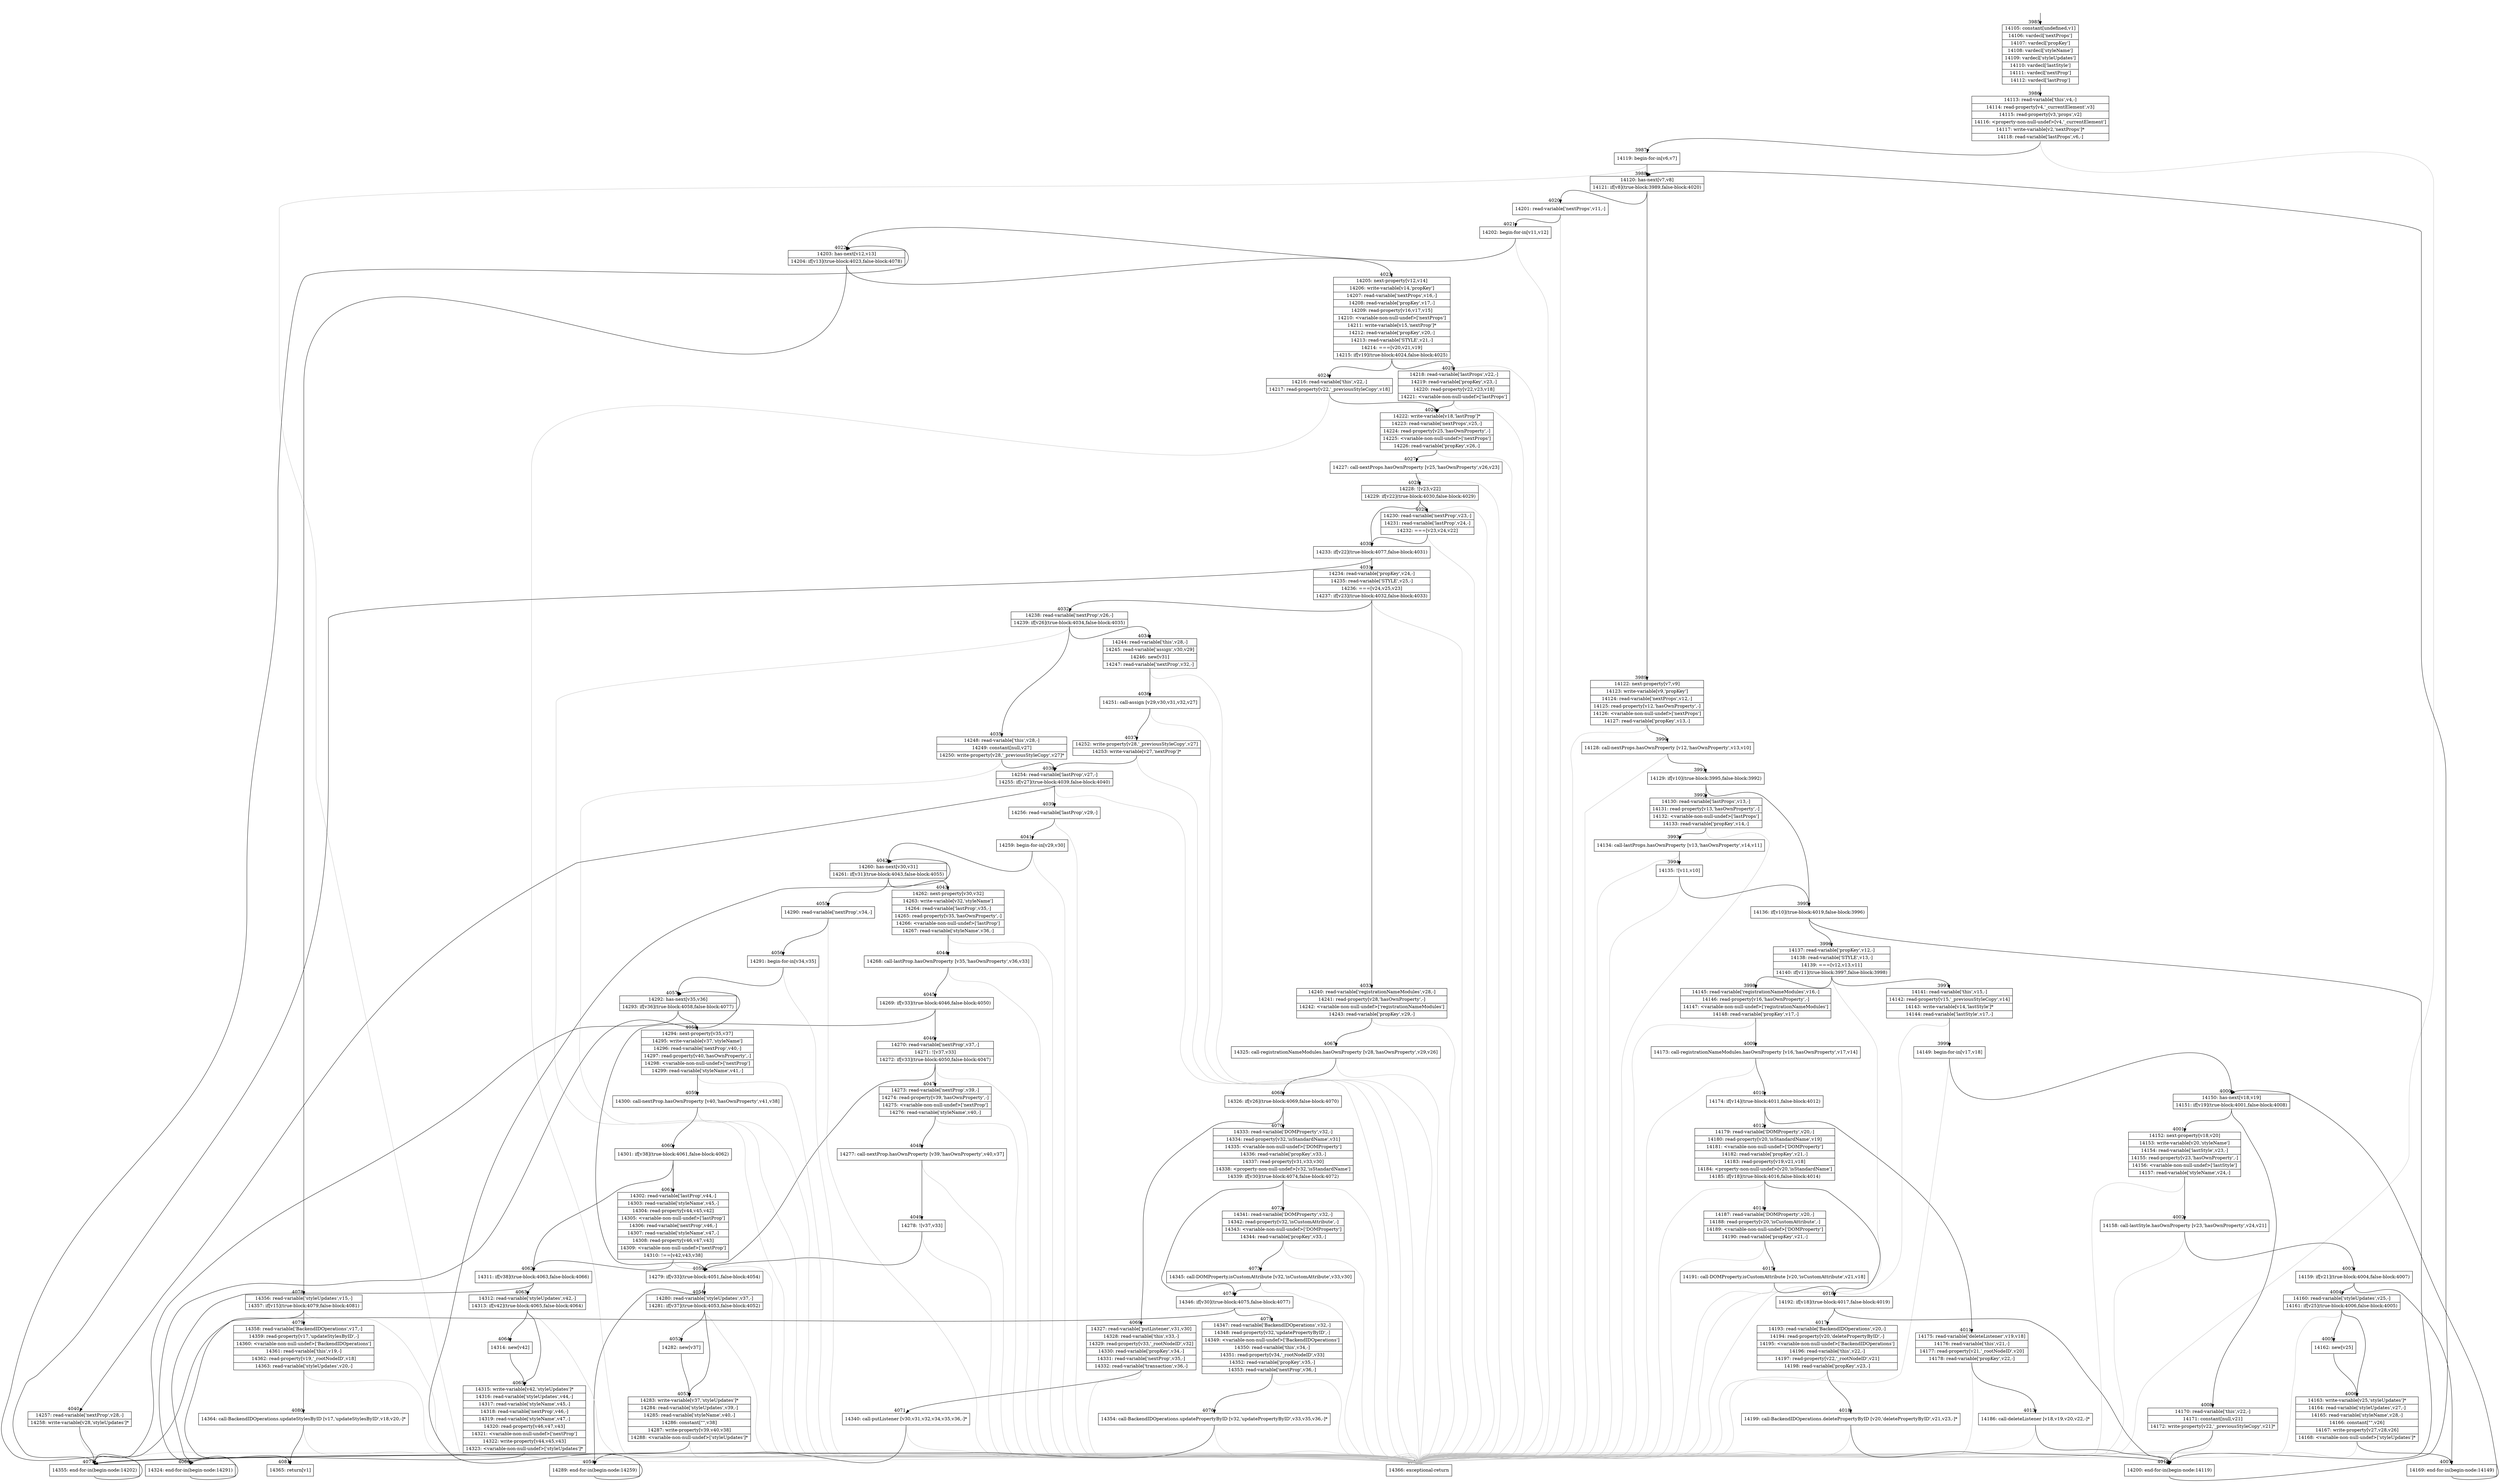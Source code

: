 digraph {
rankdir="TD"
BB_entry275[shape=none,label=""];
BB_entry275 -> BB3985 [tailport=s, headport=n, headlabel="    3985"]
BB3985 [shape=record label="{14105: constant[undefined,v1]|14106: vardecl['nextProps']|14107: vardecl['propKey']|14108: vardecl['styleName']|14109: vardecl['styleUpdates']|14110: vardecl['lastStyle']|14111: vardecl['nextProp']|14112: vardecl['lastProp']}" ] 
BB3985 -> BB3986 [tailport=s, headport=n, headlabel="      3986"]
BB3986 [shape=record label="{14113: read-variable['this',v4,-]|14114: read-property[v4,'_currentElement',v3]|14115: read-property[v3,'props',v2]|14116: \<property-non-null-undef\>[v4,'_currentElement']|14117: write-variable[v2,'nextProps']*|14118: read-variable['lastProps',v6,-]}" ] 
BB3986 -> BB3987 [tailport=s, headport=n, headlabel="      3987"]
BB3986 -> BB4082 [tailport=s, headport=n, color=gray, headlabel="      4082"]
BB3987 [shape=record label="{14119: begin-for-in[v6,v7]}" ] 
BB3987 -> BB3988 [tailport=s, headport=n, headlabel="      3988"]
BB3987 -> BB4082 [tailport=s, headport=n, color=gray]
BB3988 [shape=record label="{14120: has-next[v7,v8]|14121: if[v8](true-block:3989,false-block:4020)}" ] 
BB3988 -> BB3989 [tailport=s, headport=n, headlabel="      3989"]
BB3988 -> BB4020 [tailport=s, headport=n, headlabel="      4020"]
BB3989 [shape=record label="{14122: next-property[v7,v9]|14123: write-variable[v9,'propKey']|14124: read-variable['nextProps',v12,-]|14125: read-property[v12,'hasOwnProperty',-]|14126: \<variable-non-null-undef\>['nextProps']|14127: read-variable['propKey',v13,-]}" ] 
BB3989 -> BB3990 [tailport=s, headport=n, headlabel="      3990"]
BB3989 -> BB4082 [tailport=s, headport=n, color=gray]
BB3990 [shape=record label="{14128: call-nextProps.hasOwnProperty [v12,'hasOwnProperty',v13,v10]}" ] 
BB3990 -> BB3991 [tailport=s, headport=n, headlabel="      3991"]
BB3990 -> BB4082 [tailport=s, headport=n, color=gray]
BB3991 [shape=record label="{14129: if[v10](true-block:3995,false-block:3992)}" ] 
BB3991 -> BB3995 [tailport=s, headport=n, headlabel="      3995"]
BB3991 -> BB3992 [tailport=s, headport=n, headlabel="      3992"]
BB3992 [shape=record label="{14130: read-variable['lastProps',v13,-]|14131: read-property[v13,'hasOwnProperty',-]|14132: \<variable-non-null-undef\>['lastProps']|14133: read-variable['propKey',v14,-]}" ] 
BB3992 -> BB3993 [tailport=s, headport=n, headlabel="      3993"]
BB3992 -> BB4082 [tailport=s, headport=n, color=gray]
BB3993 [shape=record label="{14134: call-lastProps.hasOwnProperty [v13,'hasOwnProperty',v14,v11]}" ] 
BB3993 -> BB3994 [tailport=s, headport=n, headlabel="      3994"]
BB3993 -> BB4082 [tailport=s, headport=n, color=gray]
BB3994 [shape=record label="{14135: ![v11,v10]}" ] 
BB3994 -> BB3995 [tailport=s, headport=n]
BB3994 -> BB4082 [tailport=s, headport=n, color=gray]
BB3995 [shape=record label="{14136: if[v10](true-block:4019,false-block:3996)}" ] 
BB3995 -> BB4019 [tailport=s, headport=n, headlabel="      4019"]
BB3995 -> BB3996 [tailport=s, headport=n, headlabel="      3996"]
BB3996 [shape=record label="{14137: read-variable['propKey',v12,-]|14138: read-variable['STYLE',v13,-]|14139: ===[v12,v13,v11]|14140: if[v11](true-block:3997,false-block:3998)}" ] 
BB3996 -> BB3997 [tailport=s, headport=n, headlabel="      3997"]
BB3996 -> BB3998 [tailport=s, headport=n, headlabel="      3998"]
BB3996 -> BB4082 [tailport=s, headport=n, color=gray]
BB3997 [shape=record label="{14141: read-variable['this',v15,-]|14142: read-property[v15,'_previousStyleCopy',v14]|14143: write-variable[v14,'lastStyle']*|14144: read-variable['lastStyle',v17,-]}" ] 
BB3997 -> BB3999 [tailport=s, headport=n, headlabel="      3999"]
BB3997 -> BB4082 [tailport=s, headport=n, color=gray]
BB3998 [shape=record label="{14145: read-variable['registrationNameModules',v16,-]|14146: read-property[v16,'hasOwnProperty',-]|14147: \<variable-non-null-undef\>['registrationNameModules']|14148: read-variable['propKey',v17,-]}" ] 
BB3998 -> BB4009 [tailport=s, headport=n, headlabel="      4009"]
BB3998 -> BB4082 [tailport=s, headport=n, color=gray]
BB3999 [shape=record label="{14149: begin-for-in[v17,v18]}" ] 
BB3999 -> BB4000 [tailport=s, headport=n, headlabel="      4000"]
BB3999 -> BB4082 [tailport=s, headport=n, color=gray]
BB4000 [shape=record label="{14150: has-next[v18,v19]|14151: if[v19](true-block:4001,false-block:4008)}" ] 
BB4000 -> BB4001 [tailport=s, headport=n, headlabel="      4001"]
BB4000 -> BB4008 [tailport=s, headport=n, headlabel="      4008"]
BB4001 [shape=record label="{14152: next-property[v18,v20]|14153: write-variable[v20,'styleName']|14154: read-variable['lastStyle',v23,-]|14155: read-property[v23,'hasOwnProperty',-]|14156: \<variable-non-null-undef\>['lastStyle']|14157: read-variable['styleName',v24,-]}" ] 
BB4001 -> BB4002 [tailport=s, headport=n, headlabel="      4002"]
BB4001 -> BB4082 [tailport=s, headport=n, color=gray]
BB4002 [shape=record label="{14158: call-lastStyle.hasOwnProperty [v23,'hasOwnProperty',v24,v21]}" ] 
BB4002 -> BB4003 [tailport=s, headport=n, headlabel="      4003"]
BB4002 -> BB4082 [tailport=s, headport=n, color=gray]
BB4003 [shape=record label="{14159: if[v21](true-block:4004,false-block:4007)}" ] 
BB4003 -> BB4004 [tailport=s, headport=n, headlabel="      4004"]
BB4003 -> BB4007 [tailport=s, headport=n, headlabel="      4007"]
BB4004 [shape=record label="{14160: read-variable['styleUpdates',v25,-]|14161: if[v25](true-block:4006,false-block:4005)}" ] 
BB4004 -> BB4006 [tailport=s, headport=n, headlabel="      4006"]
BB4004 -> BB4005 [tailport=s, headport=n, headlabel="      4005"]
BB4004 -> BB4082 [tailport=s, headport=n, color=gray]
BB4005 [shape=record label="{14162: new[v25]}" ] 
BB4005 -> BB4006 [tailport=s, headport=n]
BB4006 [shape=record label="{14163: write-variable[v25,'styleUpdates']*|14164: read-variable['styleUpdates',v27,-]|14165: read-variable['styleName',v28,-]|14166: constant[\"\",v26]|14167: write-property[v27,v28,v26]|14168: \<variable-non-null-undef\>['styleUpdates']*}" ] 
BB4006 -> BB4007 [tailport=s, headport=n]
BB4006 -> BB4082 [tailport=s, headport=n, color=gray]
BB4007 [shape=record label="{14169: end-for-in(begin-node:14149)}" ] 
BB4007 -> BB4000 [tailport=s, headport=n]
BB4008 [shape=record label="{14170: read-variable['this',v22,-]|14171: constant[null,v21]|14172: write-property[v22,'_previousStyleCopy',v21]*}" ] 
BB4008 -> BB4019 [tailport=s, headport=n]
BB4008 -> BB4082 [tailport=s, headport=n, color=gray]
BB4009 [shape=record label="{14173: call-registrationNameModules.hasOwnProperty [v16,'hasOwnProperty',v17,v14]}" ] 
BB4009 -> BB4010 [tailport=s, headport=n, headlabel="      4010"]
BB4009 -> BB4082 [tailport=s, headport=n, color=gray]
BB4010 [shape=record label="{14174: if[v14](true-block:4011,false-block:4012)}" ] 
BB4010 -> BB4011 [tailport=s, headport=n, headlabel="      4011"]
BB4010 -> BB4012 [tailport=s, headport=n, headlabel="      4012"]
BB4011 [shape=record label="{14175: read-variable['deleteListener',v19,v18]|14176: read-variable['this',v21,-]|14177: read-property[v21,'_rootNodeID',v20]|14178: read-variable['propKey',v22,-]}" ] 
BB4011 -> BB4013 [tailport=s, headport=n, headlabel="      4013"]
BB4011 -> BB4082 [tailport=s, headport=n, color=gray]
BB4012 [shape=record label="{14179: read-variable['DOMProperty',v20,-]|14180: read-property[v20,'isStandardName',v19]|14181: \<variable-non-null-undef\>['DOMProperty']|14182: read-variable['propKey',v21,-]|14183: read-property[v19,v21,v18]|14184: \<property-non-null-undef\>[v20,'isStandardName']|14185: if[v18](true-block:4016,false-block:4014)}" ] 
BB4012 -> BB4016 [tailport=s, headport=n, headlabel="      4016"]
BB4012 -> BB4014 [tailport=s, headport=n, headlabel="      4014"]
BB4012 -> BB4082 [tailport=s, headport=n, color=gray]
BB4013 [shape=record label="{14186: call-deleteListener [v18,v19,v20,v22,-]*}" ] 
BB4013 -> BB4019 [tailport=s, headport=n]
BB4013 -> BB4082 [tailport=s, headport=n, color=gray]
BB4014 [shape=record label="{14187: read-variable['DOMProperty',v20,-]|14188: read-property[v20,'isCustomAttribute',-]|14189: \<variable-non-null-undef\>['DOMProperty']|14190: read-variable['propKey',v21,-]}" ] 
BB4014 -> BB4015 [tailport=s, headport=n, headlabel="      4015"]
BB4014 -> BB4082 [tailport=s, headport=n, color=gray]
BB4015 [shape=record label="{14191: call-DOMProperty.isCustomAttribute [v20,'isCustomAttribute',v21,v18]}" ] 
BB4015 -> BB4016 [tailport=s, headport=n]
BB4015 -> BB4082 [tailport=s, headport=n, color=gray]
BB4016 [shape=record label="{14192: if[v18](true-block:4017,false-block:4019)}" ] 
BB4016 -> BB4017 [tailport=s, headport=n, headlabel="      4017"]
BB4016 -> BB4019 [tailport=s, headport=n]
BB4017 [shape=record label="{14193: read-variable['BackendIDOperations',v20,-]|14194: read-property[v20,'deletePropertyByID',-]|14195: \<variable-non-null-undef\>['BackendIDOperations']|14196: read-variable['this',v22,-]|14197: read-property[v22,'_rootNodeID',v21]|14198: read-variable['propKey',v23,-]}" ] 
BB4017 -> BB4018 [tailport=s, headport=n, headlabel="      4018"]
BB4017 -> BB4082 [tailport=s, headport=n, color=gray]
BB4018 [shape=record label="{14199: call-BackendIDOperations.deletePropertyByID [v20,'deletePropertyByID',v21,v23,-]*}" ] 
BB4018 -> BB4019 [tailport=s, headport=n]
BB4018 -> BB4082 [tailport=s, headport=n, color=gray]
BB4019 [shape=record label="{14200: end-for-in(begin-node:14119)}" ] 
BB4019 -> BB3988 [tailport=s, headport=n]
BB4020 [shape=record label="{14201: read-variable['nextProps',v11,-]}" ] 
BB4020 -> BB4021 [tailport=s, headport=n, headlabel="      4021"]
BB4020 -> BB4082 [tailport=s, headport=n, color=gray]
BB4021 [shape=record label="{14202: begin-for-in[v11,v12]}" ] 
BB4021 -> BB4022 [tailport=s, headport=n, headlabel="      4022"]
BB4021 -> BB4082 [tailport=s, headport=n, color=gray]
BB4022 [shape=record label="{14203: has-next[v12,v13]|14204: if[v13](true-block:4023,false-block:4078)}" ] 
BB4022 -> BB4023 [tailport=s, headport=n, headlabel="      4023"]
BB4022 -> BB4078 [tailport=s, headport=n, headlabel="      4078"]
BB4023 [shape=record label="{14205: next-property[v12,v14]|14206: write-variable[v14,'propKey']|14207: read-variable['nextProps',v16,-]|14208: read-variable['propKey',v17,-]|14209: read-property[v16,v17,v15]|14210: \<variable-non-null-undef\>['nextProps']|14211: write-variable[v15,'nextProp']*|14212: read-variable['propKey',v20,-]|14213: read-variable['STYLE',v21,-]|14214: ===[v20,v21,v19]|14215: if[v19](true-block:4024,false-block:4025)}" ] 
BB4023 -> BB4024 [tailport=s, headport=n, headlabel="      4024"]
BB4023 -> BB4025 [tailport=s, headport=n, headlabel="      4025"]
BB4023 -> BB4082 [tailport=s, headport=n, color=gray]
BB4024 [shape=record label="{14216: read-variable['this',v22,-]|14217: read-property[v22,'_previousStyleCopy',v18]}" ] 
BB4024 -> BB4026 [tailport=s, headport=n, headlabel="      4026"]
BB4024 -> BB4082 [tailport=s, headport=n, color=gray]
BB4025 [shape=record label="{14218: read-variable['lastProps',v22,-]|14219: read-variable['propKey',v23,-]|14220: read-property[v22,v23,v18]|14221: \<variable-non-null-undef\>['lastProps']}" ] 
BB4025 -> BB4026 [tailport=s, headport=n]
BB4025 -> BB4082 [tailport=s, headport=n, color=gray]
BB4026 [shape=record label="{14222: write-variable[v18,'lastProp']*|14223: read-variable['nextProps',v25,-]|14224: read-property[v25,'hasOwnProperty',-]|14225: \<variable-non-null-undef\>['nextProps']|14226: read-variable['propKey',v26,-]}" ] 
BB4026 -> BB4027 [tailport=s, headport=n, headlabel="      4027"]
BB4026 -> BB4082 [tailport=s, headport=n, color=gray]
BB4027 [shape=record label="{14227: call-nextProps.hasOwnProperty [v25,'hasOwnProperty',v26,v23]}" ] 
BB4027 -> BB4028 [tailport=s, headport=n, headlabel="      4028"]
BB4027 -> BB4082 [tailport=s, headport=n, color=gray]
BB4028 [shape=record label="{14228: ![v23,v22]|14229: if[v22](true-block:4030,false-block:4029)}" ] 
BB4028 -> BB4030 [tailport=s, headport=n, headlabel="      4030"]
BB4028 -> BB4029 [tailport=s, headport=n, headlabel="      4029"]
BB4028 -> BB4082 [tailport=s, headport=n, color=gray]
BB4029 [shape=record label="{14230: read-variable['nextProp',v23,-]|14231: read-variable['lastProp',v24,-]|14232: ===[v23,v24,v22]}" ] 
BB4029 -> BB4030 [tailport=s, headport=n]
BB4029 -> BB4082 [tailport=s, headport=n, color=gray]
BB4030 [shape=record label="{14233: if[v22](true-block:4077,false-block:4031)}" ] 
BB4030 -> BB4077 [tailport=s, headport=n, headlabel="      4077"]
BB4030 -> BB4031 [tailport=s, headport=n, headlabel="      4031"]
BB4031 [shape=record label="{14234: read-variable['propKey',v24,-]|14235: read-variable['STYLE',v25,-]|14236: ===[v24,v25,v23]|14237: if[v23](true-block:4032,false-block:4033)}" ] 
BB4031 -> BB4032 [tailport=s, headport=n, headlabel="      4032"]
BB4031 -> BB4033 [tailport=s, headport=n, headlabel="      4033"]
BB4031 -> BB4082 [tailport=s, headport=n, color=gray]
BB4032 [shape=record label="{14238: read-variable['nextProp',v26,-]|14239: if[v26](true-block:4034,false-block:4035)}" ] 
BB4032 -> BB4034 [tailport=s, headport=n, headlabel="      4034"]
BB4032 -> BB4035 [tailport=s, headport=n, headlabel="      4035"]
BB4032 -> BB4082 [tailport=s, headport=n, color=gray]
BB4033 [shape=record label="{14240: read-variable['registrationNameModules',v28,-]|14241: read-property[v28,'hasOwnProperty',-]|14242: \<variable-non-null-undef\>['registrationNameModules']|14243: read-variable['propKey',v29,-]}" ] 
BB4033 -> BB4067 [tailport=s, headport=n, headlabel="      4067"]
BB4033 -> BB4082 [tailport=s, headport=n, color=gray]
BB4034 [shape=record label="{14244: read-variable['this',v28,-]|14245: read-variable['assign',v30,v29]|14246: new[v31]|14247: read-variable['nextProp',v32,-]}" ] 
BB4034 -> BB4036 [tailport=s, headport=n, headlabel="      4036"]
BB4034 -> BB4082 [tailport=s, headport=n, color=gray]
BB4035 [shape=record label="{14248: read-variable['this',v28,-]|14249: constant[null,v27]|14250: write-property[v28,'_previousStyleCopy',v27]*}" ] 
BB4035 -> BB4038 [tailport=s, headport=n, headlabel="      4038"]
BB4035 -> BB4082 [tailport=s, headport=n, color=gray]
BB4036 [shape=record label="{14251: call-assign [v29,v30,v31,v32,v27]}" ] 
BB4036 -> BB4037 [tailport=s, headport=n, headlabel="      4037"]
BB4036 -> BB4082 [tailport=s, headport=n, color=gray]
BB4037 [shape=record label="{14252: write-property[v28,'_previousStyleCopy',v27]|14253: write-variable[v27,'nextProp']*}" ] 
BB4037 -> BB4038 [tailport=s, headport=n]
BB4037 -> BB4082 [tailport=s, headport=n, color=gray]
BB4038 [shape=record label="{14254: read-variable['lastProp',v27,-]|14255: if[v27](true-block:4039,false-block:4040)}" ] 
BB4038 -> BB4039 [tailport=s, headport=n, headlabel="      4039"]
BB4038 -> BB4040 [tailport=s, headport=n, headlabel="      4040"]
BB4038 -> BB4082 [tailport=s, headport=n, color=gray]
BB4039 [shape=record label="{14256: read-variable['lastProp',v29,-]}" ] 
BB4039 -> BB4041 [tailport=s, headport=n, headlabel="      4041"]
BB4039 -> BB4082 [tailport=s, headport=n, color=gray]
BB4040 [shape=record label="{14257: read-variable['nextProp',v28,-]|14258: write-variable[v28,'styleUpdates']*}" ] 
BB4040 -> BB4077 [tailport=s, headport=n]
BB4040 -> BB4082 [tailport=s, headport=n, color=gray]
BB4041 [shape=record label="{14259: begin-for-in[v29,v30]}" ] 
BB4041 -> BB4042 [tailport=s, headport=n, headlabel="      4042"]
BB4041 -> BB4082 [tailport=s, headport=n, color=gray]
BB4042 [shape=record label="{14260: has-next[v30,v31]|14261: if[v31](true-block:4043,false-block:4055)}" ] 
BB4042 -> BB4043 [tailport=s, headport=n, headlabel="      4043"]
BB4042 -> BB4055 [tailport=s, headport=n, headlabel="      4055"]
BB4043 [shape=record label="{14262: next-property[v30,v32]|14263: write-variable[v32,'styleName']|14264: read-variable['lastProp',v35,-]|14265: read-property[v35,'hasOwnProperty',-]|14266: \<variable-non-null-undef\>['lastProp']|14267: read-variable['styleName',v36,-]}" ] 
BB4043 -> BB4044 [tailport=s, headport=n, headlabel="      4044"]
BB4043 -> BB4082 [tailport=s, headport=n, color=gray]
BB4044 [shape=record label="{14268: call-lastProp.hasOwnProperty [v35,'hasOwnProperty',v36,v33]}" ] 
BB4044 -> BB4045 [tailport=s, headport=n, headlabel="      4045"]
BB4044 -> BB4082 [tailport=s, headport=n, color=gray]
BB4045 [shape=record label="{14269: if[v33](true-block:4046,false-block:4050)}" ] 
BB4045 -> BB4050 [tailport=s, headport=n, headlabel="      4050"]
BB4045 -> BB4046 [tailport=s, headport=n, headlabel="      4046"]
BB4046 [shape=record label="{14270: read-variable['nextProp',v37,-]|14271: ![v37,v33]|14272: if[v33](true-block:4050,false-block:4047)}" ] 
BB4046 -> BB4050 [tailport=s, headport=n]
BB4046 -> BB4047 [tailport=s, headport=n, headlabel="      4047"]
BB4046 -> BB4082 [tailport=s, headport=n, color=gray]
BB4047 [shape=record label="{14273: read-variable['nextProp',v39,-]|14274: read-property[v39,'hasOwnProperty',-]|14275: \<variable-non-null-undef\>['nextProp']|14276: read-variable['styleName',v40,-]}" ] 
BB4047 -> BB4048 [tailport=s, headport=n, headlabel="      4048"]
BB4047 -> BB4082 [tailport=s, headport=n, color=gray]
BB4048 [shape=record label="{14277: call-nextProp.hasOwnProperty [v39,'hasOwnProperty',v40,v37]}" ] 
BB4048 -> BB4049 [tailport=s, headport=n, headlabel="      4049"]
BB4048 -> BB4082 [tailport=s, headport=n, color=gray]
BB4049 [shape=record label="{14278: ![v37,v33]}" ] 
BB4049 -> BB4050 [tailport=s, headport=n]
BB4049 -> BB4082 [tailport=s, headport=n, color=gray]
BB4050 [shape=record label="{14279: if[v33](true-block:4051,false-block:4054)}" ] 
BB4050 -> BB4051 [tailport=s, headport=n, headlabel="      4051"]
BB4050 -> BB4054 [tailport=s, headport=n, headlabel="      4054"]
BB4051 [shape=record label="{14280: read-variable['styleUpdates',v37,-]|14281: if[v37](true-block:4053,false-block:4052)}" ] 
BB4051 -> BB4053 [tailport=s, headport=n, headlabel="      4053"]
BB4051 -> BB4052 [tailport=s, headport=n, headlabel="      4052"]
BB4051 -> BB4082 [tailport=s, headport=n, color=gray]
BB4052 [shape=record label="{14282: new[v37]}" ] 
BB4052 -> BB4053 [tailport=s, headport=n]
BB4053 [shape=record label="{14283: write-variable[v37,'styleUpdates']*|14284: read-variable['styleUpdates',v39,-]|14285: read-variable['styleName',v40,-]|14286: constant[\"\",v38]|14287: write-property[v39,v40,v38]|14288: \<variable-non-null-undef\>['styleUpdates']*}" ] 
BB4053 -> BB4054 [tailport=s, headport=n]
BB4053 -> BB4082 [tailport=s, headport=n, color=gray]
BB4054 [shape=record label="{14289: end-for-in(begin-node:14259)}" ] 
BB4054 -> BB4042 [tailport=s, headport=n]
BB4055 [shape=record label="{14290: read-variable['nextProp',v34,-]}" ] 
BB4055 -> BB4056 [tailport=s, headport=n, headlabel="      4056"]
BB4055 -> BB4082 [tailport=s, headport=n, color=gray]
BB4056 [shape=record label="{14291: begin-for-in[v34,v35]}" ] 
BB4056 -> BB4057 [tailport=s, headport=n, headlabel="      4057"]
BB4056 -> BB4082 [tailport=s, headport=n, color=gray]
BB4057 [shape=record label="{14292: has-next[v35,v36]|14293: if[v36](true-block:4058,false-block:4077)}" ] 
BB4057 -> BB4058 [tailport=s, headport=n, headlabel="      4058"]
BB4057 -> BB4077 [tailport=s, headport=n]
BB4058 [shape=record label="{14294: next-property[v35,v37]|14295: write-variable[v37,'styleName']|14296: read-variable['nextProp',v40,-]|14297: read-property[v40,'hasOwnProperty',-]|14298: \<variable-non-null-undef\>['nextProp']|14299: read-variable['styleName',v41,-]}" ] 
BB4058 -> BB4059 [tailport=s, headport=n, headlabel="      4059"]
BB4058 -> BB4082 [tailport=s, headport=n, color=gray]
BB4059 [shape=record label="{14300: call-nextProp.hasOwnProperty [v40,'hasOwnProperty',v41,v38]}" ] 
BB4059 -> BB4060 [tailport=s, headport=n, headlabel="      4060"]
BB4059 -> BB4082 [tailport=s, headport=n, color=gray]
BB4060 [shape=record label="{14301: if[v38](true-block:4061,false-block:4062)}" ] 
BB4060 -> BB4062 [tailport=s, headport=n, headlabel="      4062"]
BB4060 -> BB4061 [tailport=s, headport=n, headlabel="      4061"]
BB4061 [shape=record label="{14302: read-variable['lastProp',v44,-]|14303: read-variable['styleName',v45,-]|14304: read-property[v44,v45,v42]|14305: \<variable-non-null-undef\>['lastProp']|14306: read-variable['nextProp',v46,-]|14307: read-variable['styleName',v47,-]|14308: read-property[v46,v47,v43]|14309: \<variable-non-null-undef\>['nextProp']|14310: !==[v42,v43,v38]}" ] 
BB4061 -> BB4062 [tailport=s, headport=n]
BB4061 -> BB4082 [tailport=s, headport=n, color=gray]
BB4062 [shape=record label="{14311: if[v38](true-block:4063,false-block:4066)}" ] 
BB4062 -> BB4063 [tailport=s, headport=n, headlabel="      4063"]
BB4062 -> BB4066 [tailport=s, headport=n, headlabel="      4066"]
BB4063 [shape=record label="{14312: read-variable['styleUpdates',v42,-]|14313: if[v42](true-block:4065,false-block:4064)}" ] 
BB4063 -> BB4065 [tailport=s, headport=n, headlabel="      4065"]
BB4063 -> BB4064 [tailport=s, headport=n, headlabel="      4064"]
BB4063 -> BB4082 [tailport=s, headport=n, color=gray]
BB4064 [shape=record label="{14314: new[v42]}" ] 
BB4064 -> BB4065 [tailport=s, headport=n]
BB4065 [shape=record label="{14315: write-variable[v42,'styleUpdates']*|14316: read-variable['styleUpdates',v44,-]|14317: read-variable['styleName',v45,-]|14318: read-variable['nextProp',v46,-]|14319: read-variable['styleName',v47,-]|14320: read-property[v46,v47,v43]|14321: \<variable-non-null-undef\>['nextProp']|14322: write-property[v44,v45,v43]|14323: \<variable-non-null-undef\>['styleUpdates']*}" ] 
BB4065 -> BB4066 [tailport=s, headport=n]
BB4065 -> BB4082 [tailport=s, headport=n, color=gray]
BB4066 [shape=record label="{14324: end-for-in(begin-node:14291)}" ] 
BB4066 -> BB4057 [tailport=s, headport=n]
BB4067 [shape=record label="{14325: call-registrationNameModules.hasOwnProperty [v28,'hasOwnProperty',v29,v26]}" ] 
BB4067 -> BB4068 [tailport=s, headport=n, headlabel="      4068"]
BB4067 -> BB4082 [tailport=s, headport=n, color=gray]
BB4068 [shape=record label="{14326: if[v26](true-block:4069,false-block:4070)}" ] 
BB4068 -> BB4069 [tailport=s, headport=n, headlabel="      4069"]
BB4068 -> BB4070 [tailport=s, headport=n, headlabel="      4070"]
BB4069 [shape=record label="{14327: read-variable['putListener',v31,v30]|14328: read-variable['this',v33,-]|14329: read-property[v33,'_rootNodeID',v32]|14330: read-variable['propKey',v34,-]|14331: read-variable['nextProp',v35,-]|14332: read-variable['transaction',v36,-]}" ] 
BB4069 -> BB4071 [tailport=s, headport=n, headlabel="      4071"]
BB4069 -> BB4082 [tailport=s, headport=n, color=gray]
BB4070 [shape=record label="{14333: read-variable['DOMProperty',v32,-]|14334: read-property[v32,'isStandardName',v31]|14335: \<variable-non-null-undef\>['DOMProperty']|14336: read-variable['propKey',v33,-]|14337: read-property[v31,v33,v30]|14338: \<property-non-null-undef\>[v32,'isStandardName']|14339: if[v30](true-block:4074,false-block:4072)}" ] 
BB4070 -> BB4074 [tailport=s, headport=n, headlabel="      4074"]
BB4070 -> BB4072 [tailport=s, headport=n, headlabel="      4072"]
BB4070 -> BB4082 [tailport=s, headport=n, color=gray]
BB4071 [shape=record label="{14340: call-putListener [v30,v31,v32,v34,v35,v36,-]*}" ] 
BB4071 -> BB4077 [tailport=s, headport=n]
BB4071 -> BB4082 [tailport=s, headport=n, color=gray]
BB4072 [shape=record label="{14341: read-variable['DOMProperty',v32,-]|14342: read-property[v32,'isCustomAttribute',-]|14343: \<variable-non-null-undef\>['DOMProperty']|14344: read-variable['propKey',v33,-]}" ] 
BB4072 -> BB4073 [tailport=s, headport=n, headlabel="      4073"]
BB4072 -> BB4082 [tailport=s, headport=n, color=gray]
BB4073 [shape=record label="{14345: call-DOMProperty.isCustomAttribute [v32,'isCustomAttribute',v33,v30]}" ] 
BB4073 -> BB4074 [tailport=s, headport=n]
BB4073 -> BB4082 [tailport=s, headport=n, color=gray]
BB4074 [shape=record label="{14346: if[v30](true-block:4075,false-block:4077)}" ] 
BB4074 -> BB4075 [tailport=s, headport=n, headlabel="      4075"]
BB4074 -> BB4077 [tailport=s, headport=n]
BB4075 [shape=record label="{14347: read-variable['BackendIDOperations',v32,-]|14348: read-property[v32,'updatePropertyByID',-]|14349: \<variable-non-null-undef\>['BackendIDOperations']|14350: read-variable['this',v34,-]|14351: read-property[v34,'_rootNodeID',v33]|14352: read-variable['propKey',v35,-]|14353: read-variable['nextProp',v36,-]}" ] 
BB4075 -> BB4076 [tailport=s, headport=n, headlabel="      4076"]
BB4075 -> BB4082 [tailport=s, headport=n, color=gray]
BB4076 [shape=record label="{14354: call-BackendIDOperations.updatePropertyByID [v32,'updatePropertyByID',v33,v35,v36,-]*}" ] 
BB4076 -> BB4077 [tailport=s, headport=n]
BB4076 -> BB4082 [tailport=s, headport=n, color=gray]
BB4077 [shape=record label="{14355: end-for-in(begin-node:14202)}" ] 
BB4077 -> BB4022 [tailport=s, headport=n]
BB4078 [shape=record label="{14356: read-variable['styleUpdates',v15,-]|14357: if[v15](true-block:4079,false-block:4081)}" ] 
BB4078 -> BB4079 [tailport=s, headport=n, headlabel="      4079"]
BB4078 -> BB4081 [tailport=s, headport=n, headlabel="      4081"]
BB4078 -> BB4082 [tailport=s, headport=n, color=gray]
BB4079 [shape=record label="{14358: read-variable['BackendIDOperations',v17,-]|14359: read-property[v17,'updateStylesByID',-]|14360: \<variable-non-null-undef\>['BackendIDOperations']|14361: read-variable['this',v19,-]|14362: read-property[v19,'_rootNodeID',v18]|14363: read-variable['styleUpdates',v20,-]}" ] 
BB4079 -> BB4080 [tailport=s, headport=n, headlabel="      4080"]
BB4079 -> BB4082 [tailport=s, headport=n, color=gray]
BB4080 [shape=record label="{14364: call-BackendIDOperations.updateStylesByID [v17,'updateStylesByID',v18,v20,-]*}" ] 
BB4080 -> BB4081 [tailport=s, headport=n]
BB4080 -> BB4082 [tailport=s, headport=n, color=gray]
BB4081 [shape=record label="{14365: return[v1]}" ] 
BB4082 [shape=record label="{14366: exceptional-return}" ] 
//#$~ 7865
}
